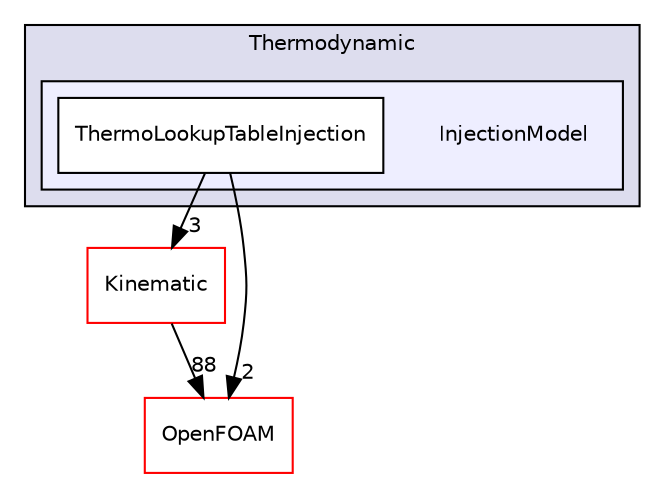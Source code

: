 digraph "src/lagrangian/intermediate/submodels/Thermodynamic/InjectionModel" {
  bgcolor=transparent;
  compound=true
  node [ fontsize="10", fontname="Helvetica"];
  edge [ labelfontsize="10", labelfontname="Helvetica"];
  subgraph clusterdir_1eb96833a2ea895c5b0d51c02e19e221 {
    graph [ bgcolor="#ddddee", pencolor="black", label="Thermodynamic" fontname="Helvetica", fontsize="10", URL="dir_1eb96833a2ea895c5b0d51c02e19e221.html"]
  subgraph clusterdir_d6cfcce7cb01000f00d3012d70fdee4f {
    graph [ bgcolor="#eeeeff", pencolor="black", label="" URL="dir_d6cfcce7cb01000f00d3012d70fdee4f.html"];
    dir_d6cfcce7cb01000f00d3012d70fdee4f [shape=plaintext label="InjectionModel"];
    dir_a6c12187f710f9eaaacec07e6012fb12 [shape=box label="ThermoLookupTableInjection" color="black" fillcolor="white" style="filled" URL="dir_a6c12187f710f9eaaacec07e6012fb12.html"];
  }
  }
  dir_280ce042c33ce1e00a1fb89491254772 [shape=box label="Kinematic" color="red" URL="dir_280ce042c33ce1e00a1fb89491254772.html"];
  dir_c5473ff19b20e6ec4dfe5c310b3778a8 [shape=box label="OpenFOAM" color="red" URL="dir_c5473ff19b20e6ec4dfe5c310b3778a8.html"];
  dir_280ce042c33ce1e00a1fb89491254772->dir_c5473ff19b20e6ec4dfe5c310b3778a8 [headlabel="88", labeldistance=1.5 headhref="dir_001503_001892.html"];
  dir_a6c12187f710f9eaaacec07e6012fb12->dir_280ce042c33ce1e00a1fb89491254772 [headlabel="3", labeldistance=1.5 headhref="dir_001630_001503.html"];
  dir_a6c12187f710f9eaaacec07e6012fb12->dir_c5473ff19b20e6ec4dfe5c310b3778a8 [headlabel="2", labeldistance=1.5 headhref="dir_001630_001892.html"];
}
